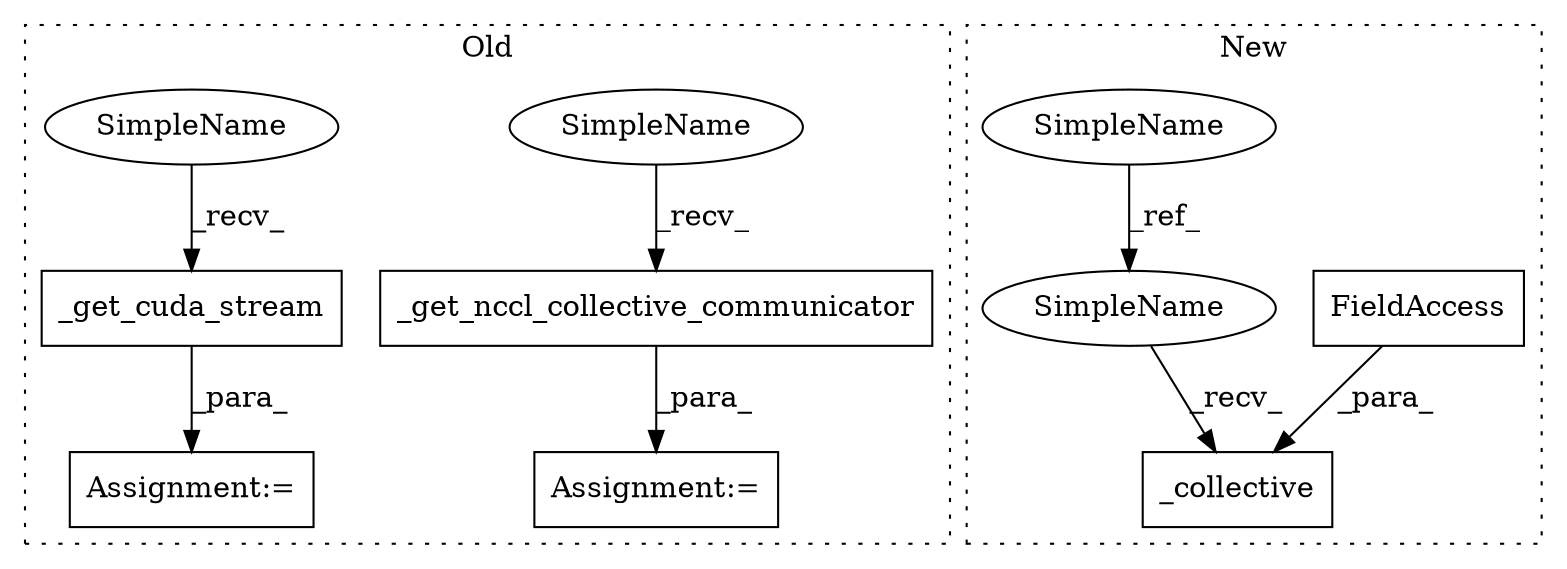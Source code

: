 digraph G {
subgraph cluster0 {
1 [label="_get_cuda_stream" a="32" s="7845" l="18" shape="box"];
5 [label="_get_nccl_collective_communicator" a="32" s="7792" l="35" shape="box"];
6 [label="Assignment:=" a="7" s="7786" l="1" shape="box"];
7 [label="Assignment:=" a="7" s="7839" l="1" shape="box"];
9 [label="SimpleName" a="42" s="7787" l="4" shape="ellipse"];
10 [label="SimpleName" a="42" s="7840" l="4" shape="ellipse"];
label = "Old";
style="dotted";
}
subgraph cluster1 {
2 [label="_collective" a="32" s="9253,9322" l="12,1" shape="box"];
3 [label="FieldAccess" a="22" s="9309" l="13" shape="box"];
4 [label="SimpleName" a="42" s="8097" l="4" shape="ellipse"];
8 [label="SimpleName" a="42" s="9248" l="4" shape="ellipse"];
label = "New";
style="dotted";
}
1 -> 7 [label="_para_"];
3 -> 2 [label="_para_"];
4 -> 8 [label="_ref_"];
5 -> 6 [label="_para_"];
8 -> 2 [label="_recv_"];
9 -> 5 [label="_recv_"];
10 -> 1 [label="_recv_"];
}
